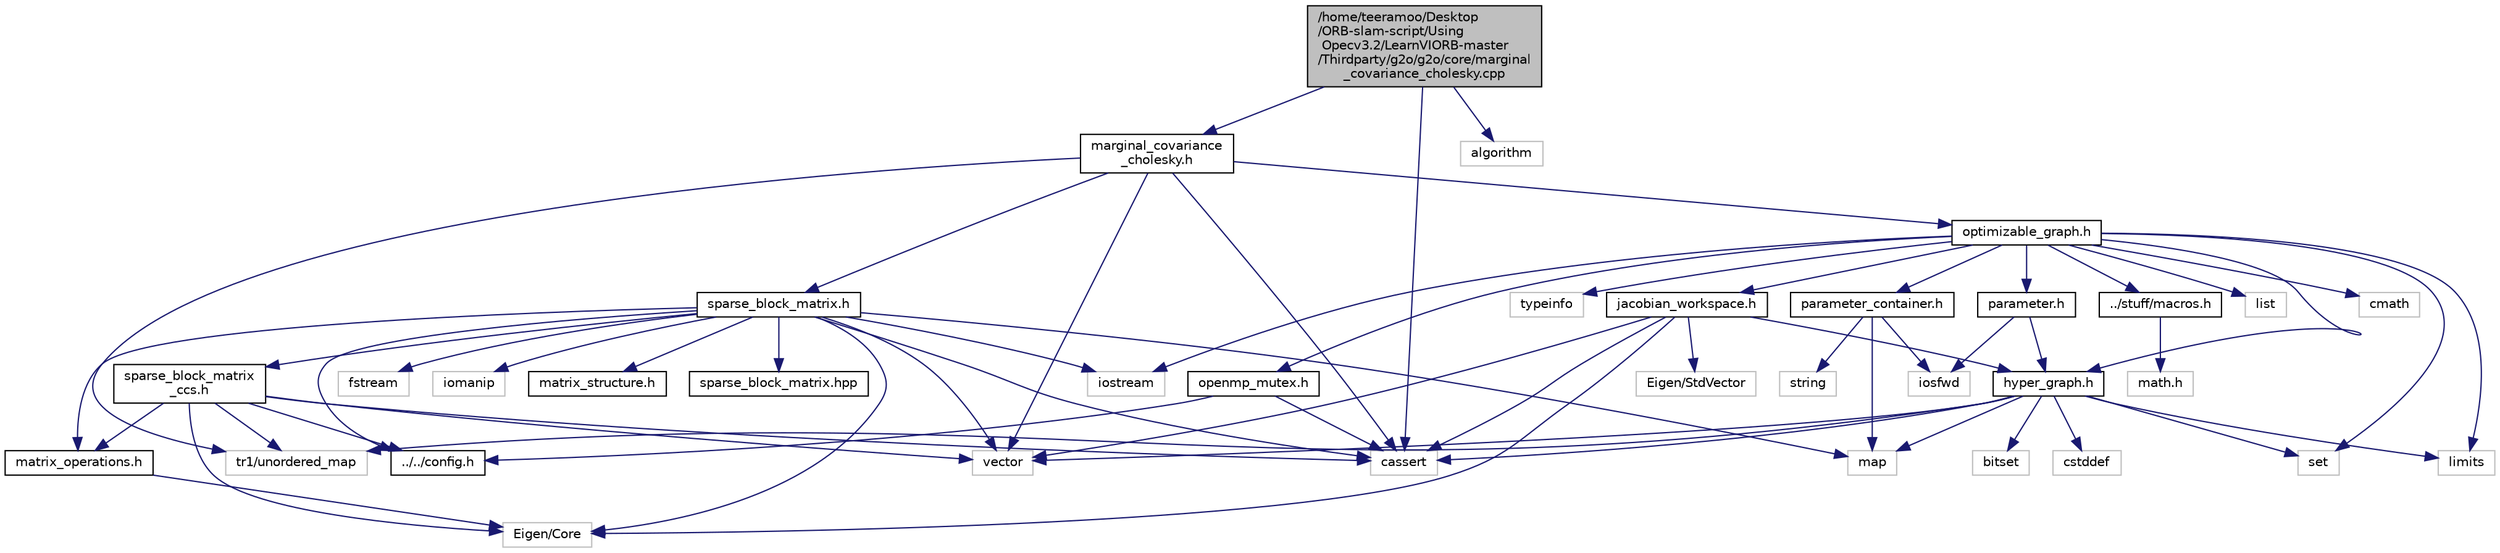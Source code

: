 digraph "/home/teeramoo/Desktop/ORB-slam-script/Using Opecv3.2/LearnVIORB-master/Thirdparty/g2o/g2o/core/marginal_covariance_cholesky.cpp"
{
  edge [fontname="Helvetica",fontsize="10",labelfontname="Helvetica",labelfontsize="10"];
  node [fontname="Helvetica",fontsize="10",shape=record];
  Node1 [label="/home/teeramoo/Desktop\l/ORB-slam-script/Using\l Opecv3.2/LearnVIORB-master\l/Thirdparty/g2o/g2o/core/marginal\l_covariance_cholesky.cpp",height=0.2,width=0.4,color="black", fillcolor="grey75", style="filled", fontcolor="black"];
  Node1 -> Node2 [color="midnightblue",fontsize="10",style="solid"];
  Node2 [label="marginal_covariance\l_cholesky.h",height=0.2,width=0.4,color="black", fillcolor="white", style="filled",URL="$marginal__covariance__cholesky_8h.html"];
  Node2 -> Node3 [color="midnightblue",fontsize="10",style="solid"];
  Node3 [label="optimizable_graph.h",height=0.2,width=0.4,color="black", fillcolor="white", style="filled",URL="$optimizable__graph_8h.html"];
  Node3 -> Node4 [color="midnightblue",fontsize="10",style="solid"];
  Node4 [label="set",height=0.2,width=0.4,color="grey75", fillcolor="white", style="filled"];
  Node3 -> Node5 [color="midnightblue",fontsize="10",style="solid"];
  Node5 [label="iostream",height=0.2,width=0.4,color="grey75", fillcolor="white", style="filled"];
  Node3 -> Node6 [color="midnightblue",fontsize="10",style="solid"];
  Node6 [label="list",height=0.2,width=0.4,color="grey75", fillcolor="white", style="filled"];
  Node3 -> Node7 [color="midnightblue",fontsize="10",style="solid"];
  Node7 [label="limits",height=0.2,width=0.4,color="grey75", fillcolor="white", style="filled"];
  Node3 -> Node8 [color="midnightblue",fontsize="10",style="solid"];
  Node8 [label="cmath",height=0.2,width=0.4,color="grey75", fillcolor="white", style="filled"];
  Node3 -> Node9 [color="midnightblue",fontsize="10",style="solid"];
  Node9 [label="typeinfo",height=0.2,width=0.4,color="grey75", fillcolor="white", style="filled"];
  Node3 -> Node10 [color="midnightblue",fontsize="10",style="solid"];
  Node10 [label="openmp_mutex.h",height=0.2,width=0.4,color="black", fillcolor="white", style="filled",URL="$openmp__mutex_8h.html"];
  Node10 -> Node11 [color="midnightblue",fontsize="10",style="solid"];
  Node11 [label="../../config.h",height=0.2,width=0.4,color="black", fillcolor="white", style="filled",URL="$config_8h.html"];
  Node10 -> Node12 [color="midnightblue",fontsize="10",style="solid"];
  Node12 [label="cassert",height=0.2,width=0.4,color="grey75", fillcolor="white", style="filled"];
  Node3 -> Node13 [color="midnightblue",fontsize="10",style="solid"];
  Node13 [label="hyper_graph.h",height=0.2,width=0.4,color="black", fillcolor="white", style="filled",URL="$hyper__graph_8h.html"];
  Node13 -> Node14 [color="midnightblue",fontsize="10",style="solid"];
  Node14 [label="map",height=0.2,width=0.4,color="grey75", fillcolor="white", style="filled"];
  Node13 -> Node4 [color="midnightblue",fontsize="10",style="solid"];
  Node13 -> Node15 [color="midnightblue",fontsize="10",style="solid"];
  Node15 [label="bitset",height=0.2,width=0.4,color="grey75", fillcolor="white", style="filled"];
  Node13 -> Node12 [color="midnightblue",fontsize="10",style="solid"];
  Node13 -> Node16 [color="midnightblue",fontsize="10",style="solid"];
  Node16 [label="vector",height=0.2,width=0.4,color="grey75", fillcolor="white", style="filled"];
  Node13 -> Node7 [color="midnightblue",fontsize="10",style="solid"];
  Node13 -> Node17 [color="midnightblue",fontsize="10",style="solid"];
  Node17 [label="cstddef",height=0.2,width=0.4,color="grey75", fillcolor="white", style="filled"];
  Node13 -> Node18 [color="midnightblue",fontsize="10",style="solid"];
  Node18 [label="tr1/unordered_map",height=0.2,width=0.4,color="grey75", fillcolor="white", style="filled"];
  Node3 -> Node19 [color="midnightblue",fontsize="10",style="solid"];
  Node19 [label="parameter.h",height=0.2,width=0.4,color="black", fillcolor="white", style="filled",URL="$parameter_8h.html"];
  Node19 -> Node20 [color="midnightblue",fontsize="10",style="solid"];
  Node20 [label="iosfwd",height=0.2,width=0.4,color="grey75", fillcolor="white", style="filled"];
  Node19 -> Node13 [color="midnightblue",fontsize="10",style="solid"];
  Node3 -> Node21 [color="midnightblue",fontsize="10",style="solid"];
  Node21 [label="parameter_container.h",height=0.2,width=0.4,color="black", fillcolor="white", style="filled",URL="$parameter__container_8h.html"];
  Node21 -> Node20 [color="midnightblue",fontsize="10",style="solid"];
  Node21 -> Node14 [color="midnightblue",fontsize="10",style="solid"];
  Node21 -> Node22 [color="midnightblue",fontsize="10",style="solid"];
  Node22 [label="string",height=0.2,width=0.4,color="grey75", fillcolor="white", style="filled"];
  Node3 -> Node23 [color="midnightblue",fontsize="10",style="solid"];
  Node23 [label="jacobian_workspace.h",height=0.2,width=0.4,color="black", fillcolor="white", style="filled",URL="$jacobian__workspace_8h.html"];
  Node23 -> Node24 [color="midnightblue",fontsize="10",style="solid"];
  Node24 [label="Eigen/Core",height=0.2,width=0.4,color="grey75", fillcolor="white", style="filled"];
  Node23 -> Node25 [color="midnightblue",fontsize="10",style="solid"];
  Node25 [label="Eigen/StdVector",height=0.2,width=0.4,color="grey75", fillcolor="white", style="filled"];
  Node23 -> Node16 [color="midnightblue",fontsize="10",style="solid"];
  Node23 -> Node12 [color="midnightblue",fontsize="10",style="solid"];
  Node23 -> Node13 [color="midnightblue",fontsize="10",style="solid"];
  Node3 -> Node26 [color="midnightblue",fontsize="10",style="solid"];
  Node26 [label="../stuff/macros.h",height=0.2,width=0.4,color="black", fillcolor="white", style="filled",URL="$macros_8h.html"];
  Node26 -> Node27 [color="midnightblue",fontsize="10",style="solid"];
  Node27 [label="math.h",height=0.2,width=0.4,color="grey75", fillcolor="white", style="filled"];
  Node2 -> Node28 [color="midnightblue",fontsize="10",style="solid"];
  Node28 [label="sparse_block_matrix.h",height=0.2,width=0.4,color="black", fillcolor="white", style="filled",URL="$sparse__block__matrix_8h.html"];
  Node28 -> Node14 [color="midnightblue",fontsize="10",style="solid"];
  Node28 -> Node16 [color="midnightblue",fontsize="10",style="solid"];
  Node28 -> Node29 [color="midnightblue",fontsize="10",style="solid"];
  Node29 [label="fstream",height=0.2,width=0.4,color="grey75", fillcolor="white", style="filled"];
  Node28 -> Node5 [color="midnightblue",fontsize="10",style="solid"];
  Node28 -> Node30 [color="midnightblue",fontsize="10",style="solid"];
  Node30 [label="iomanip",height=0.2,width=0.4,color="grey75", fillcolor="white", style="filled"];
  Node28 -> Node12 [color="midnightblue",fontsize="10",style="solid"];
  Node28 -> Node24 [color="midnightblue",fontsize="10",style="solid"];
  Node28 -> Node31 [color="midnightblue",fontsize="10",style="solid"];
  Node31 [label="sparse_block_matrix\l_ccs.h",height=0.2,width=0.4,color="black", fillcolor="white", style="filled",URL="$sparse__block__matrix__ccs_8h.html"];
  Node31 -> Node16 [color="midnightblue",fontsize="10",style="solid"];
  Node31 -> Node12 [color="midnightblue",fontsize="10",style="solid"];
  Node31 -> Node24 [color="midnightblue",fontsize="10",style="solid"];
  Node31 -> Node11 [color="midnightblue",fontsize="10",style="solid"];
  Node31 -> Node32 [color="midnightblue",fontsize="10",style="solid"];
  Node32 [label="matrix_operations.h",height=0.2,width=0.4,color="black", fillcolor="white", style="filled",URL="$matrix__operations_8h.html"];
  Node32 -> Node24 [color="midnightblue",fontsize="10",style="solid"];
  Node31 -> Node18 [color="midnightblue",fontsize="10",style="solid"];
  Node28 -> Node33 [color="midnightblue",fontsize="10",style="solid"];
  Node33 [label="matrix_structure.h",height=0.2,width=0.4,color="black", fillcolor="white", style="filled",URL="$matrix__structure_8h.html"];
  Node28 -> Node32 [color="midnightblue",fontsize="10",style="solid"];
  Node28 -> Node11 [color="midnightblue",fontsize="10",style="solid"];
  Node28 -> Node34 [color="midnightblue",fontsize="10",style="solid"];
  Node34 [label="sparse_block_matrix.hpp",height=0.2,width=0.4,color="black", fillcolor="white", style="filled",URL="$sparse__block__matrix_8hpp.html"];
  Node2 -> Node12 [color="midnightblue",fontsize="10",style="solid"];
  Node2 -> Node16 [color="midnightblue",fontsize="10",style="solid"];
  Node2 -> Node18 [color="midnightblue",fontsize="10",style="solid"];
  Node1 -> Node35 [color="midnightblue",fontsize="10",style="solid"];
  Node35 [label="algorithm",height=0.2,width=0.4,color="grey75", fillcolor="white", style="filled"];
  Node1 -> Node12 [color="midnightblue",fontsize="10",style="solid"];
}
